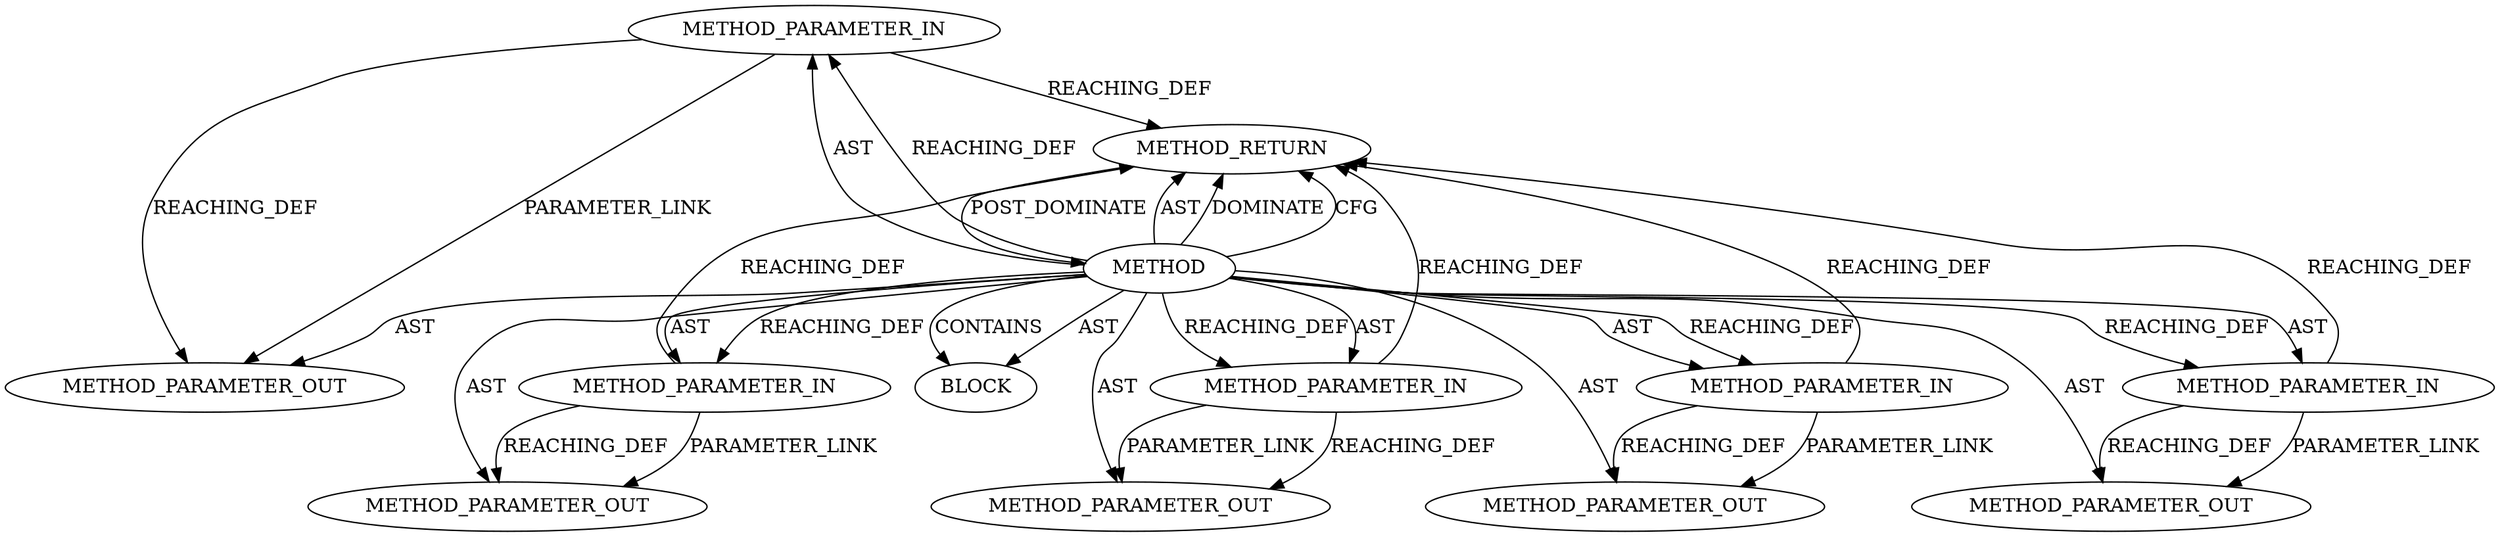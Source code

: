 digraph {
  20110 [label=METHOD_PARAMETER_IN ORDER=2 CODE="p2" IS_VARIADIC=false TYPE_FULL_NAME="ANY" EVALUATION_STRATEGY="BY_VALUE" INDEX=2 NAME="p2"]
  22052 [label=METHOD_PARAMETER_OUT ORDER=1 CODE="p1" IS_VARIADIC=false TYPE_FULL_NAME="ANY" EVALUATION_STRATEGY="BY_VALUE" INDEX=1 NAME="p1"]
  22055 [label=METHOD_PARAMETER_OUT ORDER=4 CODE="p4" IS_VARIADIC=false TYPE_FULL_NAME="ANY" EVALUATION_STRATEGY="BY_VALUE" INDEX=4 NAME="p4"]
  20108 [label=METHOD AST_PARENT_TYPE="NAMESPACE_BLOCK" AST_PARENT_FULL_NAME="<global>" ORDER=0 CODE="<empty>" FULL_NAME="aead_request_set_crypt" IS_EXTERNAL=true FILENAME="<empty>" SIGNATURE="" NAME="aead_request_set_crypt"]
  20114 [label=BLOCK ORDER=1 ARGUMENT_INDEX=1 CODE="<empty>" TYPE_FULL_NAME="ANY"]
  20112 [label=METHOD_PARAMETER_IN ORDER=4 CODE="p4" IS_VARIADIC=false TYPE_FULL_NAME="ANY" EVALUATION_STRATEGY="BY_VALUE" INDEX=4 NAME="p4"]
  20111 [label=METHOD_PARAMETER_IN ORDER=3 CODE="p3" IS_VARIADIC=false TYPE_FULL_NAME="ANY" EVALUATION_STRATEGY="BY_VALUE" INDEX=3 NAME="p3"]
  22054 [label=METHOD_PARAMETER_OUT ORDER=3 CODE="p3" IS_VARIADIC=false TYPE_FULL_NAME="ANY" EVALUATION_STRATEGY="BY_VALUE" INDEX=3 NAME="p3"]
  22053 [label=METHOD_PARAMETER_OUT ORDER=2 CODE="p2" IS_VARIADIC=false TYPE_FULL_NAME="ANY" EVALUATION_STRATEGY="BY_VALUE" INDEX=2 NAME="p2"]
  20113 [label=METHOD_PARAMETER_IN ORDER=5 CODE="p5" IS_VARIADIC=false TYPE_FULL_NAME="ANY" EVALUATION_STRATEGY="BY_VALUE" INDEX=5 NAME="p5"]
  20109 [label=METHOD_PARAMETER_IN ORDER=1 CODE="p1" IS_VARIADIC=false TYPE_FULL_NAME="ANY" EVALUATION_STRATEGY="BY_VALUE" INDEX=1 NAME="p1"]
  20115 [label=METHOD_RETURN ORDER=2 CODE="RET" TYPE_FULL_NAME="ANY" EVALUATION_STRATEGY="BY_VALUE"]
  22056 [label=METHOD_PARAMETER_OUT ORDER=5 CODE="p5" IS_VARIADIC=false TYPE_FULL_NAME="ANY" EVALUATION_STRATEGY="BY_VALUE" INDEX=5 NAME="p5"]
  20108 -> 22053 [label=AST ]
  20108 -> 20111 [label=REACHING_DEF VARIABLE=""]
  20108 -> 22052 [label=AST ]
  20108 -> 20111 [label=AST ]
  20108 -> 20110 [label=AST ]
  20108 -> 22056 [label=AST ]
  20111 -> 22054 [label=REACHING_DEF VARIABLE="p3"]
  20113 -> 22056 [label=PARAMETER_LINK ]
  20108 -> 20109 [label=REACHING_DEF VARIABLE=""]
  20108 -> 20113 [label=REACHING_DEF VARIABLE=""]
  20111 -> 20115 [label=REACHING_DEF VARIABLE="p3"]
  20109 -> 22052 [label=PARAMETER_LINK ]
  20112 -> 22055 [label=PARAMETER_LINK ]
  20110 -> 22053 [label=REACHING_DEF VARIABLE="p2"]
  20108 -> 20114 [label=AST ]
  20108 -> 20113 [label=AST ]
  20108 -> 20112 [label=AST ]
  20112 -> 22055 [label=REACHING_DEF VARIABLE="p4"]
  20112 -> 20115 [label=REACHING_DEF VARIABLE="p4"]
  20108 -> 20114 [label=CONTAINS ]
  20108 -> 20112 [label=REACHING_DEF VARIABLE=""]
  20108 -> 20115 [label=AST ]
  20108 -> 20115 [label=DOMINATE ]
  20113 -> 20115 [label=REACHING_DEF VARIABLE="p5"]
  20111 -> 22054 [label=PARAMETER_LINK ]
  20108 -> 20110 [label=REACHING_DEF VARIABLE=""]
  20115 -> 20108 [label=POST_DOMINATE ]
  20110 -> 20115 [label=REACHING_DEF VARIABLE="p2"]
  20108 -> 20109 [label=AST ]
  20109 -> 20115 [label=REACHING_DEF VARIABLE="p1"]
  20108 -> 22054 [label=AST ]
  20113 -> 22056 [label=REACHING_DEF VARIABLE="p5"]
  20108 -> 22055 [label=AST ]
  20110 -> 22053 [label=PARAMETER_LINK ]
  20109 -> 22052 [label=REACHING_DEF VARIABLE="p1"]
  20108 -> 20115 [label=CFG ]
}
